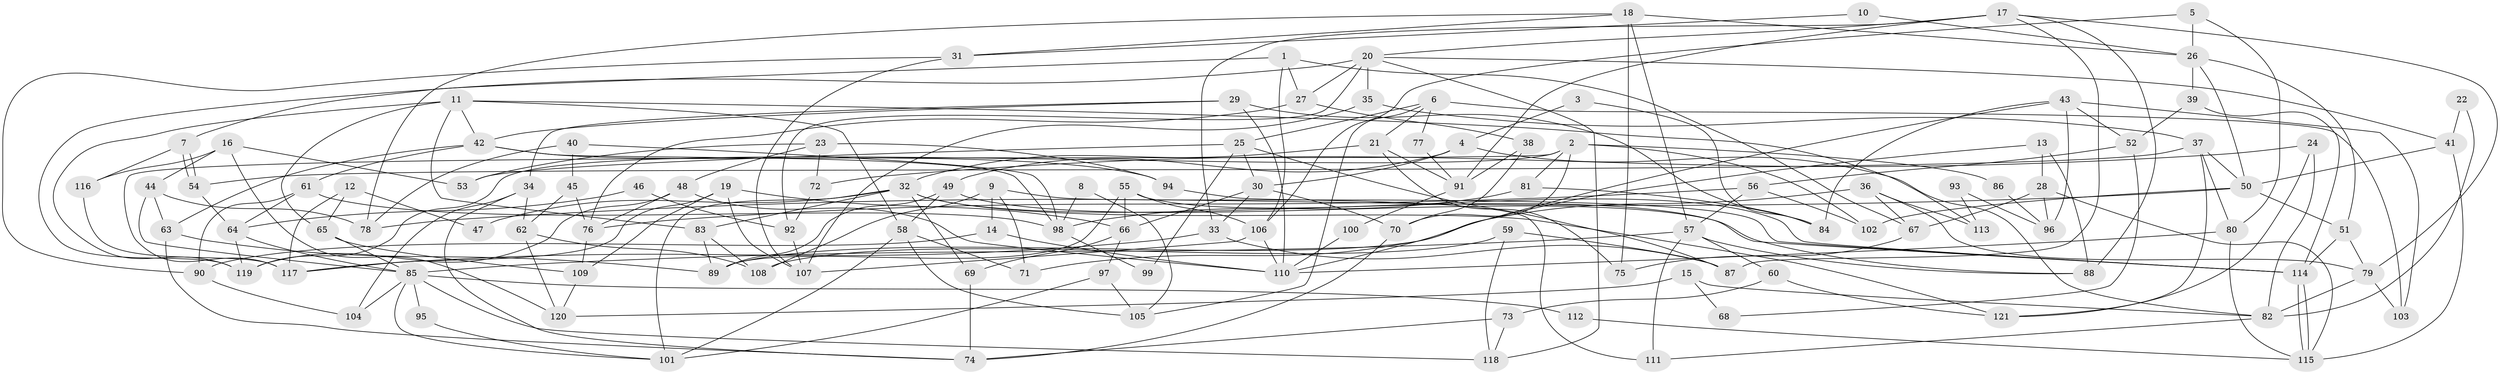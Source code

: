 // Generated by graph-tools (version 1.1) at 2025/50/03/09/25 03:50:08]
// undirected, 121 vertices, 242 edges
graph export_dot {
graph [start="1"]
  node [color=gray90,style=filled];
  1;
  2;
  3;
  4;
  5;
  6;
  7;
  8;
  9;
  10;
  11;
  12;
  13;
  14;
  15;
  16;
  17;
  18;
  19;
  20;
  21;
  22;
  23;
  24;
  25;
  26;
  27;
  28;
  29;
  30;
  31;
  32;
  33;
  34;
  35;
  36;
  37;
  38;
  39;
  40;
  41;
  42;
  43;
  44;
  45;
  46;
  47;
  48;
  49;
  50;
  51;
  52;
  53;
  54;
  55;
  56;
  57;
  58;
  59;
  60;
  61;
  62;
  63;
  64;
  65;
  66;
  67;
  68;
  69;
  70;
  71;
  72;
  73;
  74;
  75;
  76;
  77;
  78;
  79;
  80;
  81;
  82;
  83;
  84;
  85;
  86;
  87;
  88;
  89;
  90;
  91;
  92;
  93;
  94;
  95;
  96;
  97;
  98;
  99;
  100;
  101;
  102;
  103;
  104;
  105;
  106;
  107;
  108;
  109;
  110;
  111;
  112;
  113;
  114;
  115;
  116;
  117;
  118;
  119;
  120;
  121;
  1 -- 106;
  1 -- 27;
  1 -- 7;
  1 -- 67;
  2 -- 119;
  2 -- 102;
  2 -- 70;
  2 -- 81;
  2 -- 86;
  2 -- 117;
  3 -- 84;
  3 -- 4;
  4 -- 49;
  4 -- 30;
  4 -- 82;
  5 -- 26;
  5 -- 80;
  5 -- 106;
  6 -- 25;
  6 -- 103;
  6 -- 21;
  6 -- 77;
  6 -- 105;
  7 -- 54;
  7 -- 54;
  7 -- 116;
  8 -- 98;
  8 -- 105;
  9 -- 114;
  9 -- 14;
  9 -- 71;
  9 -- 108;
  10 -- 26;
  10 -- 31;
  11 -- 119;
  11 -- 83;
  11 -- 42;
  11 -- 58;
  11 -- 65;
  11 -- 113;
  12 -- 65;
  12 -- 117;
  12 -- 47;
  13 -- 88;
  13 -- 71;
  13 -- 28;
  14 -- 110;
  14 -- 90;
  15 -- 120;
  15 -- 82;
  15 -- 68;
  16 -- 116;
  16 -- 44;
  16 -- 53;
  16 -- 120;
  17 -- 79;
  17 -- 33;
  17 -- 20;
  17 -- 87;
  17 -- 88;
  17 -- 91;
  18 -- 78;
  18 -- 75;
  18 -- 26;
  18 -- 31;
  18 -- 57;
  19 -- 107;
  19 -- 66;
  19 -- 109;
  19 -- 117;
  20 -- 119;
  20 -- 27;
  20 -- 35;
  20 -- 41;
  20 -- 92;
  20 -- 118;
  21 -- 32;
  21 -- 75;
  21 -- 91;
  22 -- 82;
  22 -- 41;
  23 -- 72;
  23 -- 53;
  23 -- 48;
  23 -- 94;
  24 -- 121;
  24 -- 82;
  24 -- 72;
  25 -- 30;
  25 -- 87;
  25 -- 53;
  25 -- 99;
  26 -- 51;
  26 -- 39;
  26 -- 50;
  27 -- 76;
  27 -- 38;
  28 -- 115;
  28 -- 67;
  28 -- 96;
  29 -- 42;
  29 -- 110;
  29 -- 34;
  29 -- 84;
  30 -- 66;
  30 -- 70;
  30 -- 33;
  31 -- 107;
  31 -- 90;
  32 -- 121;
  32 -- 101;
  32 -- 47;
  32 -- 69;
  32 -- 83;
  32 -- 114;
  33 -- 117;
  33 -- 87;
  34 -- 74;
  34 -- 62;
  34 -- 104;
  35 -- 37;
  35 -- 107;
  36 -- 79;
  36 -- 67;
  36 -- 89;
  36 -- 113;
  37 -- 54;
  37 -- 50;
  37 -- 80;
  37 -- 121;
  38 -- 91;
  38 -- 70;
  39 -- 114;
  39 -- 52;
  40 -- 78;
  40 -- 45;
  40 -- 98;
  41 -- 115;
  41 -- 50;
  42 -- 63;
  42 -- 61;
  42 -- 94;
  42 -- 98;
  43 -- 110;
  43 -- 84;
  43 -- 52;
  43 -- 96;
  43 -- 103;
  44 -- 85;
  44 -- 63;
  44 -- 78;
  45 -- 62;
  45 -- 76;
  46 -- 64;
  46 -- 92;
  48 -- 76;
  48 -- 110;
  48 -- 119;
  49 -- 89;
  49 -- 88;
  49 -- 58;
  50 -- 51;
  50 -- 78;
  50 -- 102;
  51 -- 114;
  51 -- 79;
  52 -- 56;
  52 -- 68;
  54 -- 64;
  55 -- 89;
  55 -- 114;
  55 -- 66;
  55 -- 106;
  56 -- 57;
  56 -- 76;
  56 -- 102;
  57 -- 85;
  57 -- 60;
  57 -- 88;
  57 -- 111;
  58 -- 71;
  58 -- 101;
  58 -- 105;
  59 -- 87;
  59 -- 118;
  59 -- 108;
  60 -- 73;
  60 -- 121;
  61 -- 98;
  61 -- 64;
  61 -- 90;
  62 -- 108;
  62 -- 120;
  63 -- 89;
  63 -- 74;
  64 -- 85;
  64 -- 119;
  65 -- 109;
  65 -- 85;
  66 -- 97;
  66 -- 69;
  67 -- 75;
  69 -- 74;
  70 -- 74;
  72 -- 92;
  73 -- 118;
  73 -- 74;
  76 -- 109;
  77 -- 91;
  79 -- 82;
  79 -- 103;
  80 -- 110;
  80 -- 115;
  81 -- 98;
  81 -- 84;
  82 -- 111;
  83 -- 108;
  83 -- 89;
  85 -- 104;
  85 -- 95;
  85 -- 101;
  85 -- 112;
  85 -- 118;
  86 -- 96;
  90 -- 104;
  91 -- 100;
  92 -- 107;
  93 -- 96;
  93 -- 113;
  94 -- 111;
  95 -- 101;
  97 -- 101;
  97 -- 105;
  98 -- 99;
  100 -- 110;
  106 -- 107;
  106 -- 110;
  109 -- 120;
  112 -- 115;
  114 -- 115;
  114 -- 115;
  116 -- 117;
}
